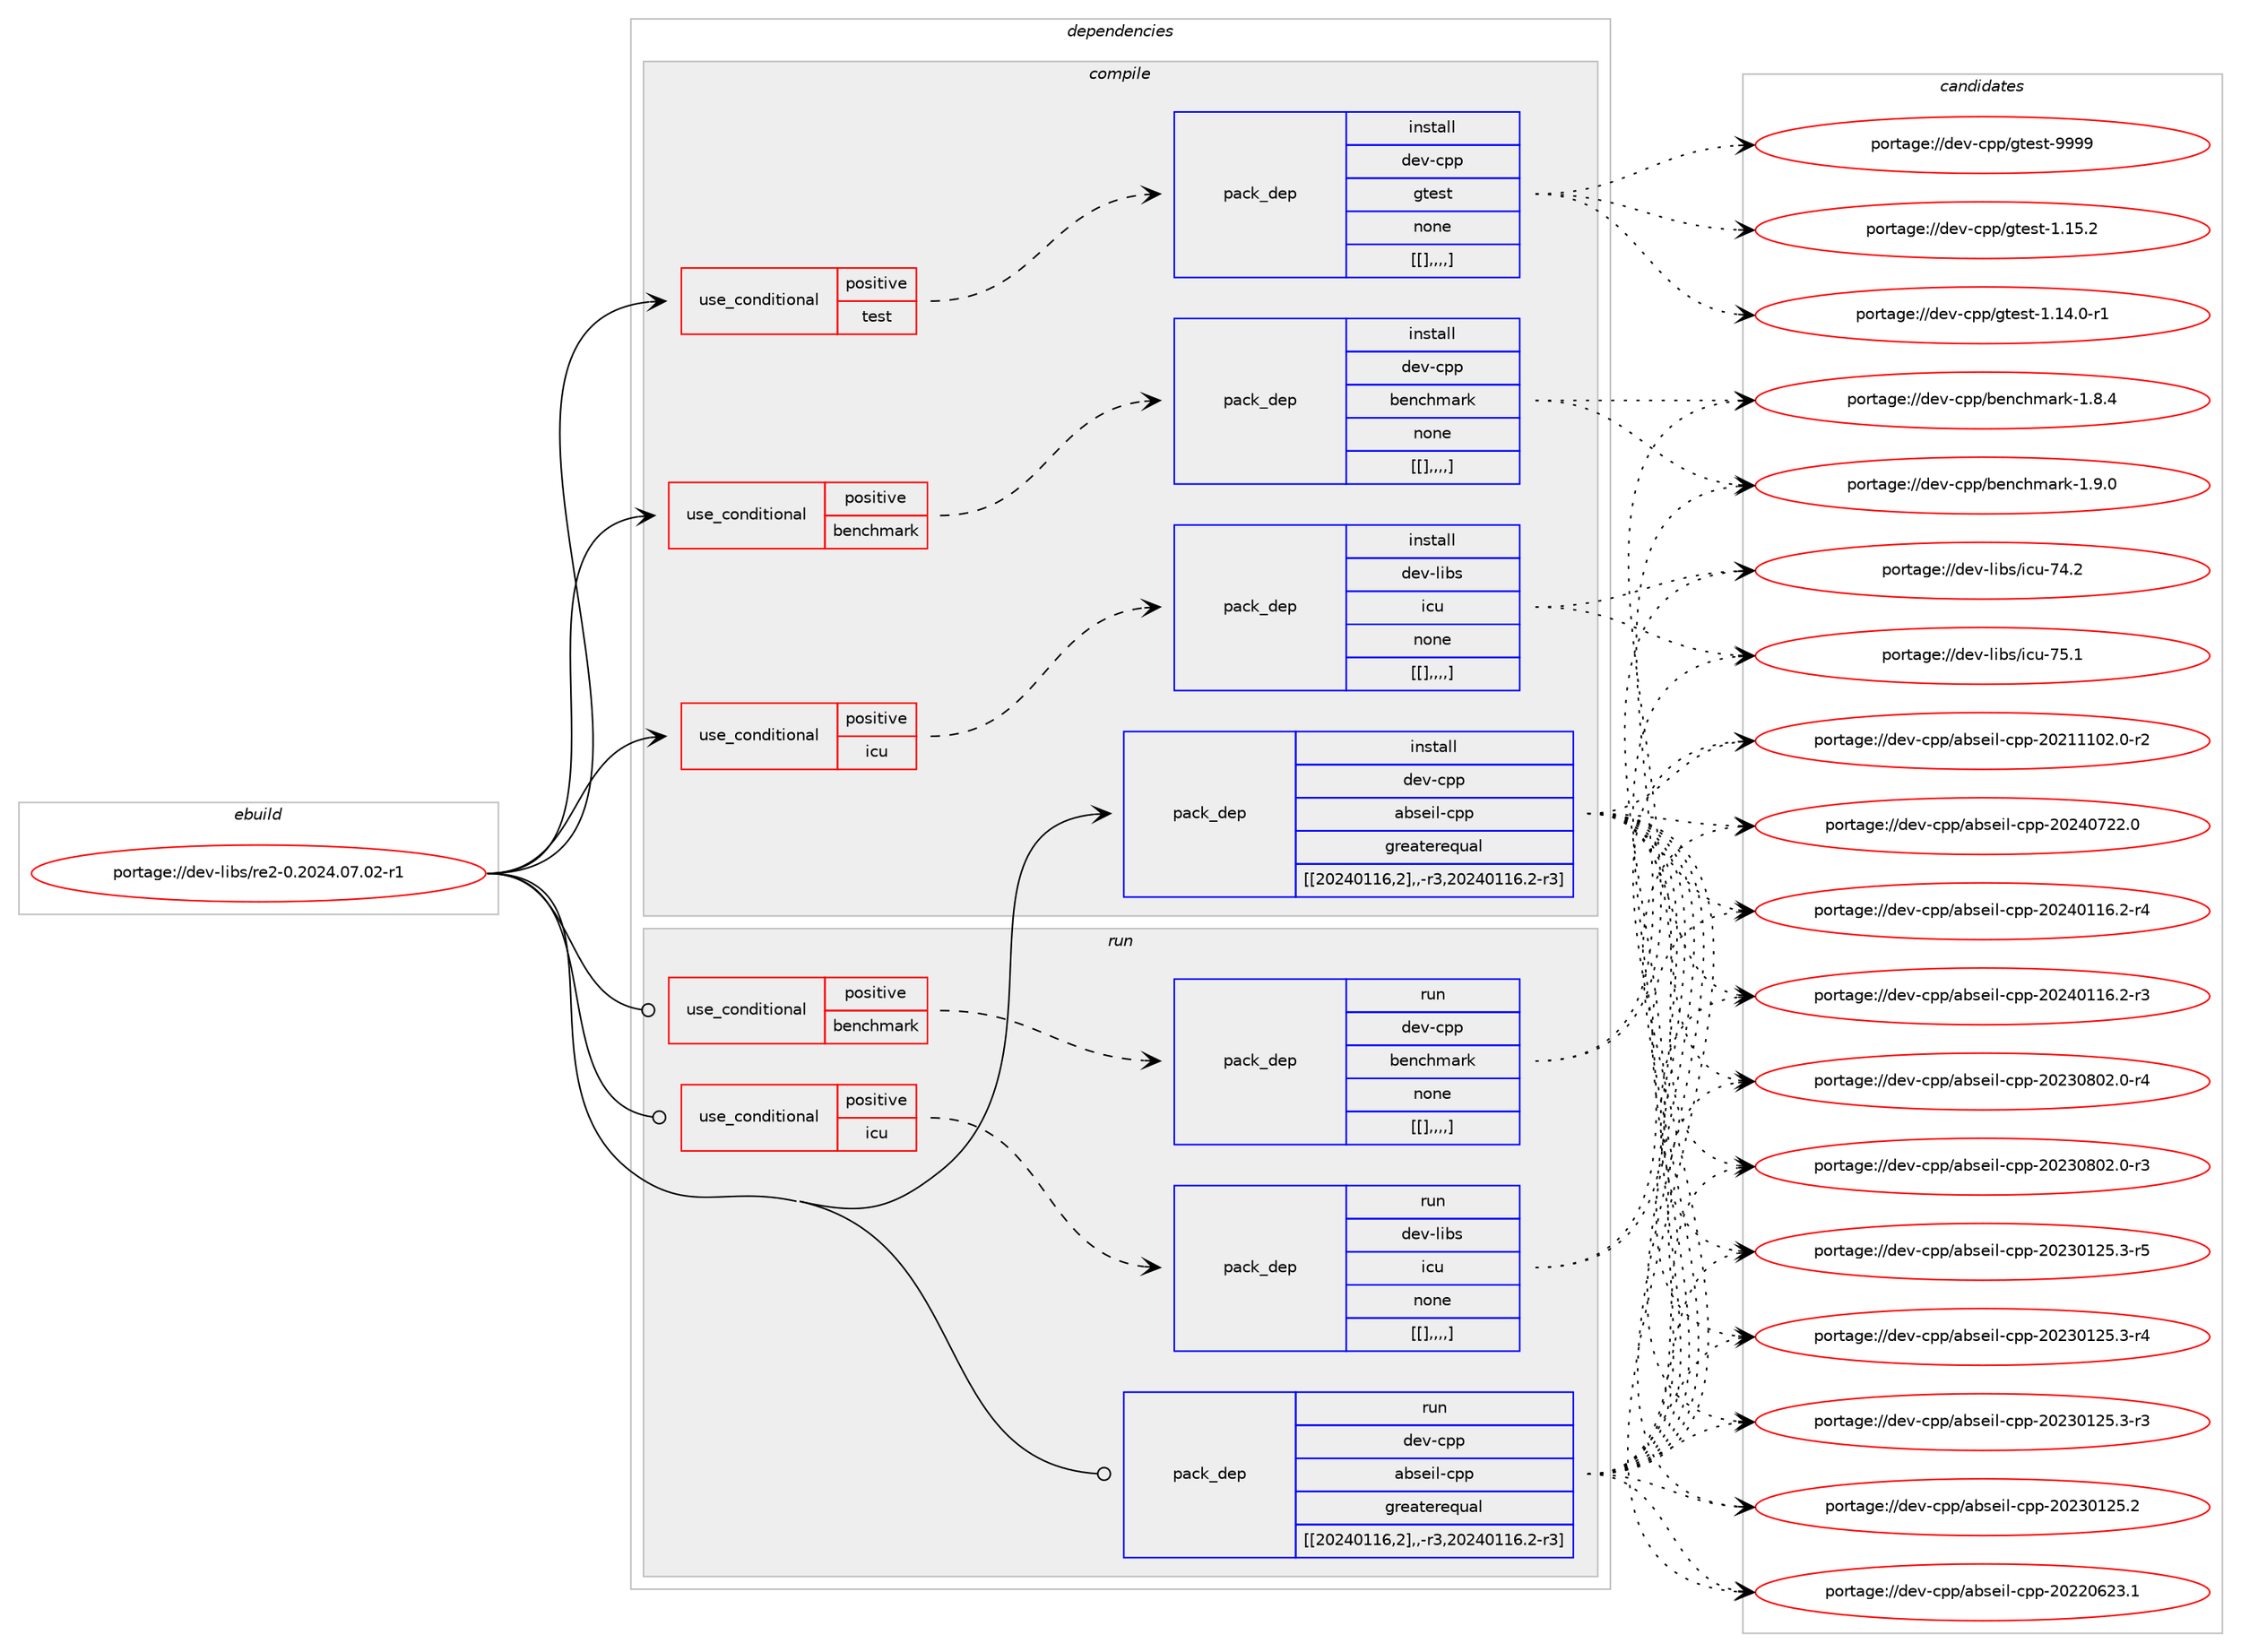 digraph prolog {

# *************
# Graph options
# *************

newrank=true;
concentrate=true;
compound=true;
graph [rankdir=LR,fontname=Helvetica,fontsize=10,ranksep=1.5];#, ranksep=2.5, nodesep=0.2];
edge  [arrowhead=vee];
node  [fontname=Helvetica,fontsize=10];

# **********
# The ebuild
# **********

subgraph cluster_leftcol {
color=gray;
label=<<i>ebuild</i>>;
id [label="portage://dev-libs/re2-0.2024.07.02-r1", color=red, width=4, href="../dev-libs/re2-0.2024.07.02-r1.svg"];
}

# ****************
# The dependencies
# ****************

subgraph cluster_midcol {
color=gray;
label=<<i>dependencies</i>>;
subgraph cluster_compile {
fillcolor="#eeeeee";
style=filled;
label=<<i>compile</i>>;
subgraph cond29798 {
dependency117338 [label=<<TABLE BORDER="0" CELLBORDER="1" CELLSPACING="0" CELLPADDING="4"><TR><TD ROWSPAN="3" CELLPADDING="10">use_conditional</TD></TR><TR><TD>positive</TD></TR><TR><TD>benchmark</TD></TR></TABLE>>, shape=none, color=red];
subgraph pack86290 {
dependency117361 [label=<<TABLE BORDER="0" CELLBORDER="1" CELLSPACING="0" CELLPADDING="4" WIDTH="220"><TR><TD ROWSPAN="6" CELLPADDING="30">pack_dep</TD></TR><TR><TD WIDTH="110">install</TD></TR><TR><TD>dev-cpp</TD></TR><TR><TD>benchmark</TD></TR><TR><TD>none</TD></TR><TR><TD>[[],,,,]</TD></TR></TABLE>>, shape=none, color=blue];
}
dependency117338:e -> dependency117361:w [weight=20,style="dashed",arrowhead="vee"];
}
id:e -> dependency117338:w [weight=20,style="solid",arrowhead="vee"];
subgraph cond29821 {
dependency117390 [label=<<TABLE BORDER="0" CELLBORDER="1" CELLSPACING="0" CELLPADDING="4"><TR><TD ROWSPAN="3" CELLPADDING="10">use_conditional</TD></TR><TR><TD>positive</TD></TR><TR><TD>icu</TD></TR></TABLE>>, shape=none, color=red];
subgraph pack86335 {
dependency117414 [label=<<TABLE BORDER="0" CELLBORDER="1" CELLSPACING="0" CELLPADDING="4" WIDTH="220"><TR><TD ROWSPAN="6" CELLPADDING="30">pack_dep</TD></TR><TR><TD WIDTH="110">install</TD></TR><TR><TD>dev-libs</TD></TR><TR><TD>icu</TD></TR><TR><TD>none</TD></TR><TR><TD>[[],,,,]</TD></TR></TABLE>>, shape=none, color=blue];
}
dependency117390:e -> dependency117414:w [weight=20,style="dashed",arrowhead="vee"];
}
id:e -> dependency117390:w [weight=20,style="solid",arrowhead="vee"];
subgraph cond29836 {
dependency117442 [label=<<TABLE BORDER="0" CELLBORDER="1" CELLSPACING="0" CELLPADDING="4"><TR><TD ROWSPAN="3" CELLPADDING="10">use_conditional</TD></TR><TR><TD>positive</TD></TR><TR><TD>test</TD></TR></TABLE>>, shape=none, color=red];
subgraph pack86383 {
dependency117525 [label=<<TABLE BORDER="0" CELLBORDER="1" CELLSPACING="0" CELLPADDING="4" WIDTH="220"><TR><TD ROWSPAN="6" CELLPADDING="30">pack_dep</TD></TR><TR><TD WIDTH="110">install</TD></TR><TR><TD>dev-cpp</TD></TR><TR><TD>gtest</TD></TR><TR><TD>none</TD></TR><TR><TD>[[],,,,]</TD></TR></TABLE>>, shape=none, color=blue];
}
dependency117442:e -> dependency117525:w [weight=20,style="dashed",arrowhead="vee"];
}
id:e -> dependency117442:w [weight=20,style="solid",arrowhead="vee"];
subgraph pack86410 {
dependency117547 [label=<<TABLE BORDER="0" CELLBORDER="1" CELLSPACING="0" CELLPADDING="4" WIDTH="220"><TR><TD ROWSPAN="6" CELLPADDING="30">pack_dep</TD></TR><TR><TD WIDTH="110">install</TD></TR><TR><TD>dev-cpp</TD></TR><TR><TD>abseil-cpp</TD></TR><TR><TD>greaterequal</TD></TR><TR><TD>[[20240116,2],,-r3,20240116.2-r3]</TD></TR></TABLE>>, shape=none, color=blue];
}
id:e -> dependency117547:w [weight=20,style="solid",arrowhead="vee"];
}
subgraph cluster_compileandrun {
fillcolor="#eeeeee";
style=filled;
label=<<i>compile and run</i>>;
}
subgraph cluster_run {
fillcolor="#eeeeee";
style=filled;
label=<<i>run</i>>;
subgraph cond29881 {
dependency117621 [label=<<TABLE BORDER="0" CELLBORDER="1" CELLSPACING="0" CELLPADDING="4"><TR><TD ROWSPAN="3" CELLPADDING="10">use_conditional</TD></TR><TR><TD>positive</TD></TR><TR><TD>benchmark</TD></TR></TABLE>>, shape=none, color=red];
subgraph pack86496 {
dependency117662 [label=<<TABLE BORDER="0" CELLBORDER="1" CELLSPACING="0" CELLPADDING="4" WIDTH="220"><TR><TD ROWSPAN="6" CELLPADDING="30">pack_dep</TD></TR><TR><TD WIDTH="110">run</TD></TR><TR><TD>dev-cpp</TD></TR><TR><TD>benchmark</TD></TR><TR><TD>none</TD></TR><TR><TD>[[],,,,]</TD></TR></TABLE>>, shape=none, color=blue];
}
dependency117621:e -> dependency117662:w [weight=20,style="dashed",arrowhead="vee"];
}
id:e -> dependency117621:w [weight=20,style="solid",arrowhead="odot"];
subgraph cond29918 {
dependency117719 [label=<<TABLE BORDER="0" CELLBORDER="1" CELLSPACING="0" CELLPADDING="4"><TR><TD ROWSPAN="3" CELLPADDING="10">use_conditional</TD></TR><TR><TD>positive</TD></TR><TR><TD>icu</TD></TR></TABLE>>, shape=none, color=red];
subgraph pack86575 {
dependency117798 [label=<<TABLE BORDER="0" CELLBORDER="1" CELLSPACING="0" CELLPADDING="4" WIDTH="220"><TR><TD ROWSPAN="6" CELLPADDING="30">pack_dep</TD></TR><TR><TD WIDTH="110">run</TD></TR><TR><TD>dev-libs</TD></TR><TR><TD>icu</TD></TR><TR><TD>none</TD></TR><TR><TD>[[],,,,]</TD></TR></TABLE>>, shape=none, color=blue];
}
dependency117719:e -> dependency117798:w [weight=20,style="dashed",arrowhead="vee"];
}
id:e -> dependency117719:w [weight=20,style="solid",arrowhead="odot"];
subgraph pack86640 {
dependency117846 [label=<<TABLE BORDER="0" CELLBORDER="1" CELLSPACING="0" CELLPADDING="4" WIDTH="220"><TR><TD ROWSPAN="6" CELLPADDING="30">pack_dep</TD></TR><TR><TD WIDTH="110">run</TD></TR><TR><TD>dev-cpp</TD></TR><TR><TD>abseil-cpp</TD></TR><TR><TD>greaterequal</TD></TR><TR><TD>[[20240116,2],,-r3,20240116.2-r3]</TD></TR></TABLE>>, shape=none, color=blue];
}
id:e -> dependency117846:w [weight=20,style="solid",arrowhead="odot"];
}
}

# **************
# The candidates
# **************

subgraph cluster_choices {
rank=same;
color=gray;
label=<<i>candidates</i>>;

subgraph choice86203 {
color=black;
nodesep=1;
choice100101118459911211247981011109910410997114107454946574648 [label="portage://dev-cpp/benchmark-1.9.0", color=red, width=4,href="../dev-cpp/benchmark-1.9.0.svg"];
choice100101118459911211247981011109910410997114107454946564652 [label="portage://dev-cpp/benchmark-1.8.4", color=red, width=4,href="../dev-cpp/benchmark-1.8.4.svg"];
dependency117361:e -> choice100101118459911211247981011109910410997114107454946574648:w [style=dotted,weight="100"];
dependency117361:e -> choice100101118459911211247981011109910410997114107454946564652:w [style=dotted,weight="100"];
}
subgraph choice86211 {
color=black;
nodesep=1;
choice100101118451081059811547105991174555534649 [label="portage://dev-libs/icu-75.1", color=red, width=4,href="../dev-libs/icu-75.1.svg"];
choice100101118451081059811547105991174555524650 [label="portage://dev-libs/icu-74.2", color=red, width=4,href="../dev-libs/icu-74.2.svg"];
dependency117414:e -> choice100101118451081059811547105991174555534649:w [style=dotted,weight="100"];
dependency117414:e -> choice100101118451081059811547105991174555524650:w [style=dotted,weight="100"];
}
subgraph choice86217 {
color=black;
nodesep=1;
choice1001011184599112112471031161011151164557575757 [label="portage://dev-cpp/gtest-9999", color=red, width=4,href="../dev-cpp/gtest-9999.svg"];
choice10010111845991121124710311610111511645494649534650 [label="portage://dev-cpp/gtest-1.15.2", color=red, width=4,href="../dev-cpp/gtest-1.15.2.svg"];
choice100101118459911211247103116101115116454946495246484511449 [label="portage://dev-cpp/gtest-1.14.0-r1", color=red, width=4,href="../dev-cpp/gtest-1.14.0-r1.svg"];
dependency117525:e -> choice1001011184599112112471031161011151164557575757:w [style=dotted,weight="100"];
dependency117525:e -> choice10010111845991121124710311610111511645494649534650:w [style=dotted,weight="100"];
dependency117525:e -> choice100101118459911211247103116101115116454946495246484511449:w [style=dotted,weight="100"];
}
subgraph choice86230 {
color=black;
nodesep=1;
choice100101118459911211247979811510110510845991121124550485052485550504648 [label="portage://dev-cpp/abseil-cpp-20240722.0", color=red, width=4,href="../dev-cpp/abseil-cpp-20240722.0.svg"];
choice1001011184599112112479798115101105108459911211245504850524849495446504511452 [label="portage://dev-cpp/abseil-cpp-20240116.2-r4", color=red, width=4,href="../dev-cpp/abseil-cpp-20240116.2-r4.svg"];
choice1001011184599112112479798115101105108459911211245504850524849495446504511451 [label="portage://dev-cpp/abseil-cpp-20240116.2-r3", color=red, width=4,href="../dev-cpp/abseil-cpp-20240116.2-r3.svg"];
choice1001011184599112112479798115101105108459911211245504850514856485046484511452 [label="portage://dev-cpp/abseil-cpp-20230802.0-r4", color=red, width=4,href="../dev-cpp/abseil-cpp-20230802.0-r4.svg"];
choice1001011184599112112479798115101105108459911211245504850514856485046484511451 [label="portage://dev-cpp/abseil-cpp-20230802.0-r3", color=red, width=4,href="../dev-cpp/abseil-cpp-20230802.0-r3.svg"];
choice1001011184599112112479798115101105108459911211245504850514849505346514511453 [label="portage://dev-cpp/abseil-cpp-20230125.3-r5", color=red, width=4,href="../dev-cpp/abseil-cpp-20230125.3-r5.svg"];
choice1001011184599112112479798115101105108459911211245504850514849505346514511452 [label="portage://dev-cpp/abseil-cpp-20230125.3-r4", color=red, width=4,href="../dev-cpp/abseil-cpp-20230125.3-r4.svg"];
choice1001011184599112112479798115101105108459911211245504850514849505346514511451 [label="portage://dev-cpp/abseil-cpp-20230125.3-r3", color=red, width=4,href="../dev-cpp/abseil-cpp-20230125.3-r3.svg"];
choice100101118459911211247979811510110510845991121124550485051484950534650 [label="portage://dev-cpp/abseil-cpp-20230125.2", color=red, width=4,href="../dev-cpp/abseil-cpp-20230125.2.svg"];
choice100101118459911211247979811510110510845991121124550485050485450514649 [label="portage://dev-cpp/abseil-cpp-20220623.1", color=red, width=4,href="../dev-cpp/abseil-cpp-20220623.1.svg"];
choice1001011184599112112479798115101105108459911211245504850494949485046484511450 [label="portage://dev-cpp/abseil-cpp-20211102.0-r2", color=red, width=4,href="../dev-cpp/abseil-cpp-20211102.0-r2.svg"];
dependency117547:e -> choice100101118459911211247979811510110510845991121124550485052485550504648:w [style=dotted,weight="100"];
dependency117547:e -> choice1001011184599112112479798115101105108459911211245504850524849495446504511452:w [style=dotted,weight="100"];
dependency117547:e -> choice1001011184599112112479798115101105108459911211245504850524849495446504511451:w [style=dotted,weight="100"];
dependency117547:e -> choice1001011184599112112479798115101105108459911211245504850514856485046484511452:w [style=dotted,weight="100"];
dependency117547:e -> choice1001011184599112112479798115101105108459911211245504850514856485046484511451:w [style=dotted,weight="100"];
dependency117547:e -> choice1001011184599112112479798115101105108459911211245504850514849505346514511453:w [style=dotted,weight="100"];
dependency117547:e -> choice1001011184599112112479798115101105108459911211245504850514849505346514511452:w [style=dotted,weight="100"];
dependency117547:e -> choice1001011184599112112479798115101105108459911211245504850514849505346514511451:w [style=dotted,weight="100"];
dependency117547:e -> choice100101118459911211247979811510110510845991121124550485051484950534650:w [style=dotted,weight="100"];
dependency117547:e -> choice100101118459911211247979811510110510845991121124550485050485450514649:w [style=dotted,weight="100"];
dependency117547:e -> choice1001011184599112112479798115101105108459911211245504850494949485046484511450:w [style=dotted,weight="100"];
}
subgraph choice86240 {
color=black;
nodesep=1;
choice100101118459911211247981011109910410997114107454946574648 [label="portage://dev-cpp/benchmark-1.9.0", color=red, width=4,href="../dev-cpp/benchmark-1.9.0.svg"];
choice100101118459911211247981011109910410997114107454946564652 [label="portage://dev-cpp/benchmark-1.8.4", color=red, width=4,href="../dev-cpp/benchmark-1.8.4.svg"];
dependency117662:e -> choice100101118459911211247981011109910410997114107454946574648:w [style=dotted,weight="100"];
dependency117662:e -> choice100101118459911211247981011109910410997114107454946564652:w [style=dotted,weight="100"];
}
subgraph choice86258 {
color=black;
nodesep=1;
choice100101118451081059811547105991174555534649 [label="portage://dev-libs/icu-75.1", color=red, width=4,href="../dev-libs/icu-75.1.svg"];
choice100101118451081059811547105991174555524650 [label="portage://dev-libs/icu-74.2", color=red, width=4,href="../dev-libs/icu-74.2.svg"];
dependency117798:e -> choice100101118451081059811547105991174555534649:w [style=dotted,weight="100"];
dependency117798:e -> choice100101118451081059811547105991174555524650:w [style=dotted,weight="100"];
}
subgraph choice86276 {
color=black;
nodesep=1;
choice100101118459911211247979811510110510845991121124550485052485550504648 [label="portage://dev-cpp/abseil-cpp-20240722.0", color=red, width=4,href="../dev-cpp/abseil-cpp-20240722.0.svg"];
choice1001011184599112112479798115101105108459911211245504850524849495446504511452 [label="portage://dev-cpp/abseil-cpp-20240116.2-r4", color=red, width=4,href="../dev-cpp/abseil-cpp-20240116.2-r4.svg"];
choice1001011184599112112479798115101105108459911211245504850524849495446504511451 [label="portage://dev-cpp/abseil-cpp-20240116.2-r3", color=red, width=4,href="../dev-cpp/abseil-cpp-20240116.2-r3.svg"];
choice1001011184599112112479798115101105108459911211245504850514856485046484511452 [label="portage://dev-cpp/abseil-cpp-20230802.0-r4", color=red, width=4,href="../dev-cpp/abseil-cpp-20230802.0-r4.svg"];
choice1001011184599112112479798115101105108459911211245504850514856485046484511451 [label="portage://dev-cpp/abseil-cpp-20230802.0-r3", color=red, width=4,href="../dev-cpp/abseil-cpp-20230802.0-r3.svg"];
choice1001011184599112112479798115101105108459911211245504850514849505346514511453 [label="portage://dev-cpp/abseil-cpp-20230125.3-r5", color=red, width=4,href="../dev-cpp/abseil-cpp-20230125.3-r5.svg"];
choice1001011184599112112479798115101105108459911211245504850514849505346514511452 [label="portage://dev-cpp/abseil-cpp-20230125.3-r4", color=red, width=4,href="../dev-cpp/abseil-cpp-20230125.3-r4.svg"];
choice1001011184599112112479798115101105108459911211245504850514849505346514511451 [label="portage://dev-cpp/abseil-cpp-20230125.3-r3", color=red, width=4,href="../dev-cpp/abseil-cpp-20230125.3-r3.svg"];
choice100101118459911211247979811510110510845991121124550485051484950534650 [label="portage://dev-cpp/abseil-cpp-20230125.2", color=red, width=4,href="../dev-cpp/abseil-cpp-20230125.2.svg"];
choice100101118459911211247979811510110510845991121124550485050485450514649 [label="portage://dev-cpp/abseil-cpp-20220623.1", color=red, width=4,href="../dev-cpp/abseil-cpp-20220623.1.svg"];
choice1001011184599112112479798115101105108459911211245504850494949485046484511450 [label="portage://dev-cpp/abseil-cpp-20211102.0-r2", color=red, width=4,href="../dev-cpp/abseil-cpp-20211102.0-r2.svg"];
dependency117846:e -> choice100101118459911211247979811510110510845991121124550485052485550504648:w [style=dotted,weight="100"];
dependency117846:e -> choice1001011184599112112479798115101105108459911211245504850524849495446504511452:w [style=dotted,weight="100"];
dependency117846:e -> choice1001011184599112112479798115101105108459911211245504850524849495446504511451:w [style=dotted,weight="100"];
dependency117846:e -> choice1001011184599112112479798115101105108459911211245504850514856485046484511452:w [style=dotted,weight="100"];
dependency117846:e -> choice1001011184599112112479798115101105108459911211245504850514856485046484511451:w [style=dotted,weight="100"];
dependency117846:e -> choice1001011184599112112479798115101105108459911211245504850514849505346514511453:w [style=dotted,weight="100"];
dependency117846:e -> choice1001011184599112112479798115101105108459911211245504850514849505346514511452:w [style=dotted,weight="100"];
dependency117846:e -> choice1001011184599112112479798115101105108459911211245504850514849505346514511451:w [style=dotted,weight="100"];
dependency117846:e -> choice100101118459911211247979811510110510845991121124550485051484950534650:w [style=dotted,weight="100"];
dependency117846:e -> choice100101118459911211247979811510110510845991121124550485050485450514649:w [style=dotted,weight="100"];
dependency117846:e -> choice1001011184599112112479798115101105108459911211245504850494949485046484511450:w [style=dotted,weight="100"];
}
}

}

